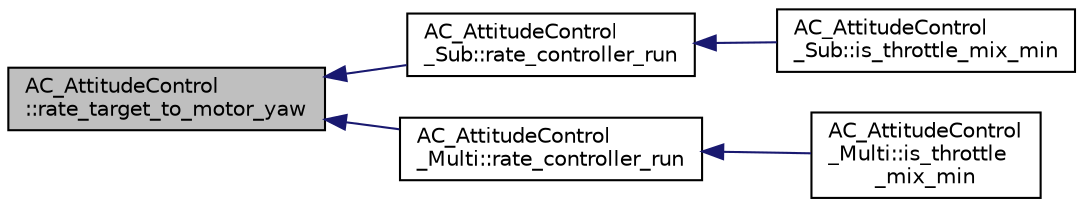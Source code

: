 digraph "AC_AttitudeControl::rate_target_to_motor_yaw"
{
 // INTERACTIVE_SVG=YES
  edge [fontname="Helvetica",fontsize="10",labelfontname="Helvetica",labelfontsize="10"];
  node [fontname="Helvetica",fontsize="10",shape=record];
  rankdir="LR";
  Node1 [label="AC_AttitudeControl\l::rate_target_to_motor_yaw",height=0.2,width=0.4,color="black", fillcolor="grey75", style="filled", fontcolor="black"];
  Node1 -> Node2 [dir="back",color="midnightblue",fontsize="10",style="solid",fontname="Helvetica"];
  Node2 [label="AC_AttitudeControl\l_Sub::rate_controller_run",height=0.2,width=0.4,color="black", fillcolor="white", style="filled",URL="$classAC__AttitudeControl__Sub.html#a448de11eb6f1caa81c9195c8e958ca37"];
  Node2 -> Node3 [dir="back",color="midnightblue",fontsize="10",style="solid",fontname="Helvetica"];
  Node3 [label="AC_AttitudeControl\l_Sub::is_throttle_mix_min",height=0.2,width=0.4,color="black", fillcolor="white", style="filled",URL="$classAC__AttitudeControl__Sub.html#a5d384f89e97c92b0c0d62277b2de982e"];
  Node1 -> Node4 [dir="back",color="midnightblue",fontsize="10",style="solid",fontname="Helvetica"];
  Node4 [label="AC_AttitudeControl\l_Multi::rate_controller_run",height=0.2,width=0.4,color="black", fillcolor="white", style="filled",URL="$classAC__AttitudeControl__Multi.html#a5b0f032a592442fb04a83ac254442b4c"];
  Node4 -> Node5 [dir="back",color="midnightblue",fontsize="10",style="solid",fontname="Helvetica"];
  Node5 [label="AC_AttitudeControl\l_Multi::is_throttle\l_mix_min",height=0.2,width=0.4,color="black", fillcolor="white", style="filled",URL="$classAC__AttitudeControl__Multi.html#a6318b45690210c7514bb5aae5dfd0904"];
}

